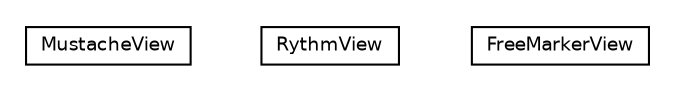 #!/usr/local/bin/dot
#
# Class diagram 
# Generated by UMLGraph version R5_6-24-gf6e263 (http://www.umlgraph.org/)
#

digraph G {
	edge [fontname="Helvetica",fontsize=10,labelfontname="Helvetica",labelfontsize=10];
	node [fontname="Helvetica",fontsize=10,shape=plaintext];
	nodesep=0.25;
	ranksep=0.5;
	// sabina.view.MustacheView
	c0 [label=<<table title="sabina.view.MustacheView" border="0" cellborder="1" cellspacing="0" cellpadding="2" port="p" href="./MustacheView.html">
		<tr><td><table border="0" cellspacing="0" cellpadding="1">
<tr><td align="center" balign="center"> MustacheView </td></tr>
		</table></td></tr>
		</table>>, URL="./MustacheView.html", fontname="Helvetica", fontcolor="black", fontsize=9.0];
	// sabina.view.RythmView
	c1 [label=<<table title="sabina.view.RythmView" border="0" cellborder="1" cellspacing="0" cellpadding="2" port="p" href="./RythmView.html">
		<tr><td><table border="0" cellspacing="0" cellpadding="1">
<tr><td align="center" balign="center"> RythmView </td></tr>
		</table></td></tr>
		</table>>, URL="./RythmView.html", fontname="Helvetica", fontcolor="black", fontsize=9.0];
	// sabina.view.FreeMarkerView
	c2 [label=<<table title="sabina.view.FreeMarkerView" border="0" cellborder="1" cellspacing="0" cellpadding="2" port="p" href="./FreeMarkerView.html">
		<tr><td><table border="0" cellspacing="0" cellpadding="1">
<tr><td align="center" balign="center"> FreeMarkerView </td></tr>
		</table></td></tr>
		</table>>, URL="./FreeMarkerView.html", fontname="Helvetica", fontcolor="black", fontsize=9.0];
}

